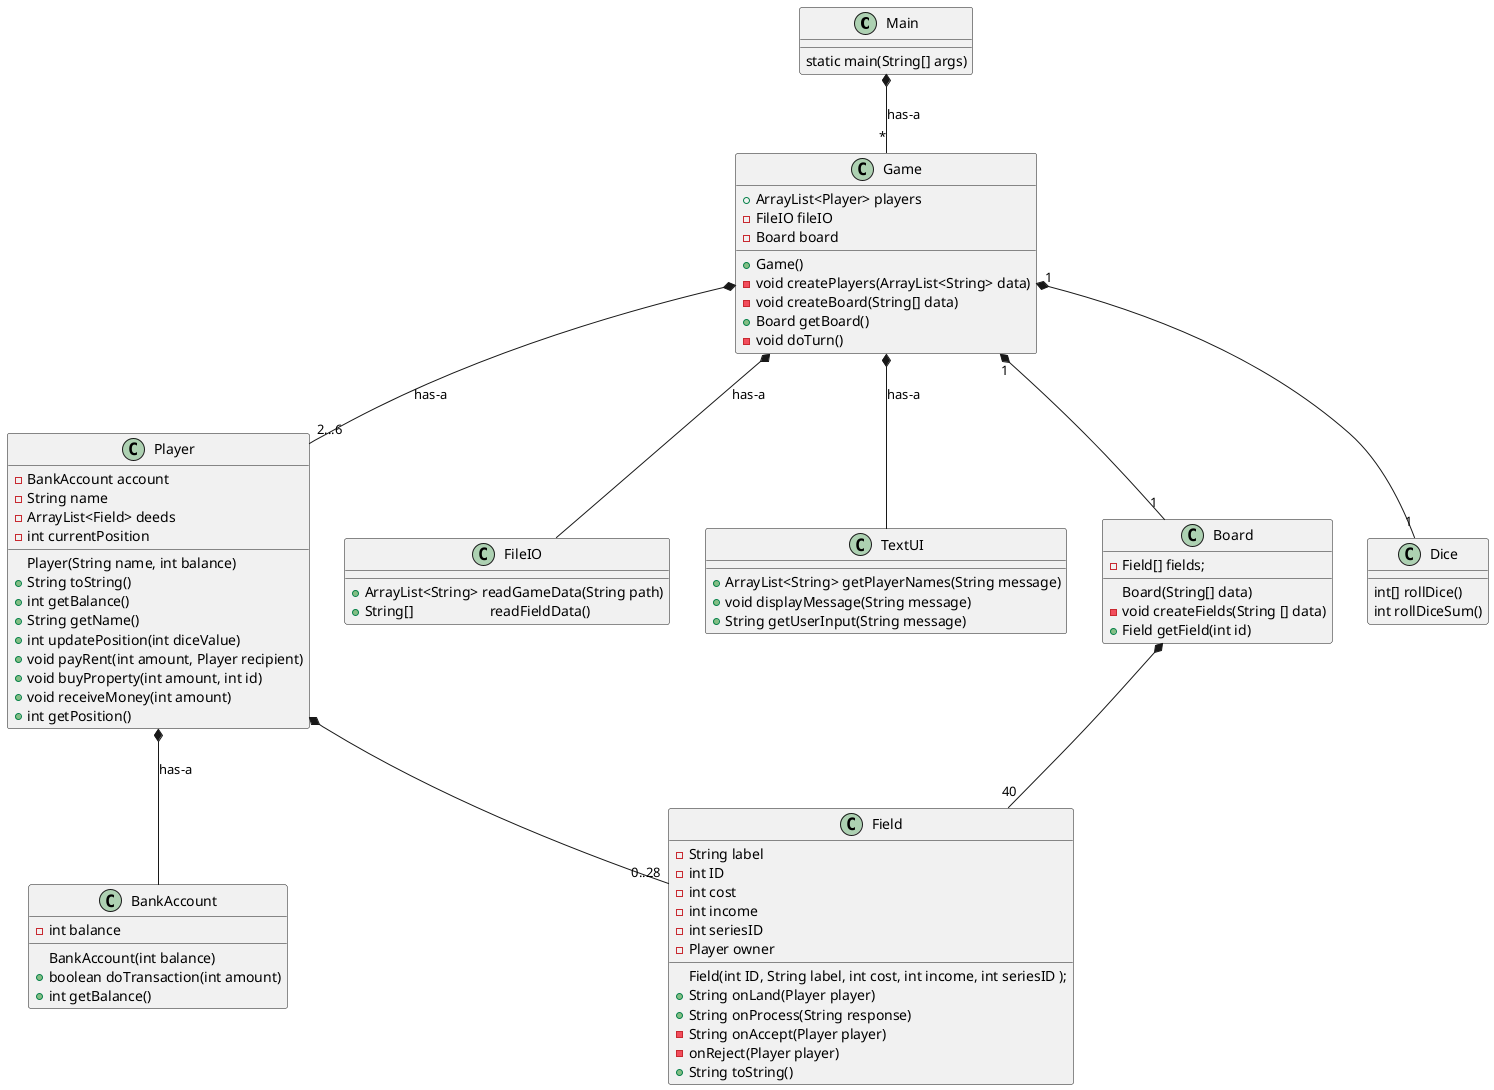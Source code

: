 @startuml

class Main
class Game
class Player
class BankAccount
class FileIO
class TextUI
class Board

Main *-- "*" Game: has-a
Game  *-- "2...6" Player : has-a
Player *-- BankAccount : has-a
Game *-- FileIO: has-a
Game *-- TextUI: has-a

Main : static main(String[] args)
Game :  +ArrayList<Player> players
Game :  -FileIO fileIO
Game :  +Game()
Game : - void createPlayers(ArrayList<String> data)


Player : -BankAccount account
Player : -String name
Player : Player(String name, int balance)
Player : +String toString()
Player : +int getBalance()
Player : +String getName()
Player : -ArrayList<Field> deeds
Player *-- "0..28"  Field

FileIO : + ArrayList<String> readGameData(String path)
TextUI : + ArrayList<String> getPlayerNames(String message)
BankAccount : BankAccount(int balance)
BankAccount : -int balance
BankAccount : +boolean doTransaction(int amount)
BankAccount : +int getBalance()

'* NYT *'

Game "1" *-- "1" Board
Game : - Board board
Game : - void createBoard(String[] data)
Game : + Board getBoard()
Game : - void doTurn()
Game "1" *-- "1" Dice

Dice : int[] rollDice()
Dice : int rollDiceSum()

Board : Board(String[] data)
FileIO : +String[]                     readFieldData()
Board *-- "40" Field

'relevant for alle felter
Field : -String label
Field : -int ID
'kun relevant for ting der involverer penge
Field : -int cost
Field : -int income
'kun relevant for ting der kan købes
Field : -int seriesID
Field : -Player owner
'metoder
Field : Field(int ID, String label, int cost, int income, int seriesID );
Field : +String onLand(Player player)
Field : +String onProcess(String response)
Field : -String onAccept(Player player)
Field : -onReject(Player player)
Field : +String toString()

Board : - Field[] fields;
Board : - void createFields(String [] data)
Board : + Field getField(int id)

Player : - int currentPosition
Player : + int updatePosition(int diceValue)
Player : + void payRent(int amount, Player recipient)
Player : + void buyProperty(int amount, int id)
'method for receiving tax, bonus or rent
Player : + void receiveMoney(int amount)
Player : + int getPosition()

TextUI : +void displayMessage(String message)
TextUI : +String getUserInput(String message)

@enduml